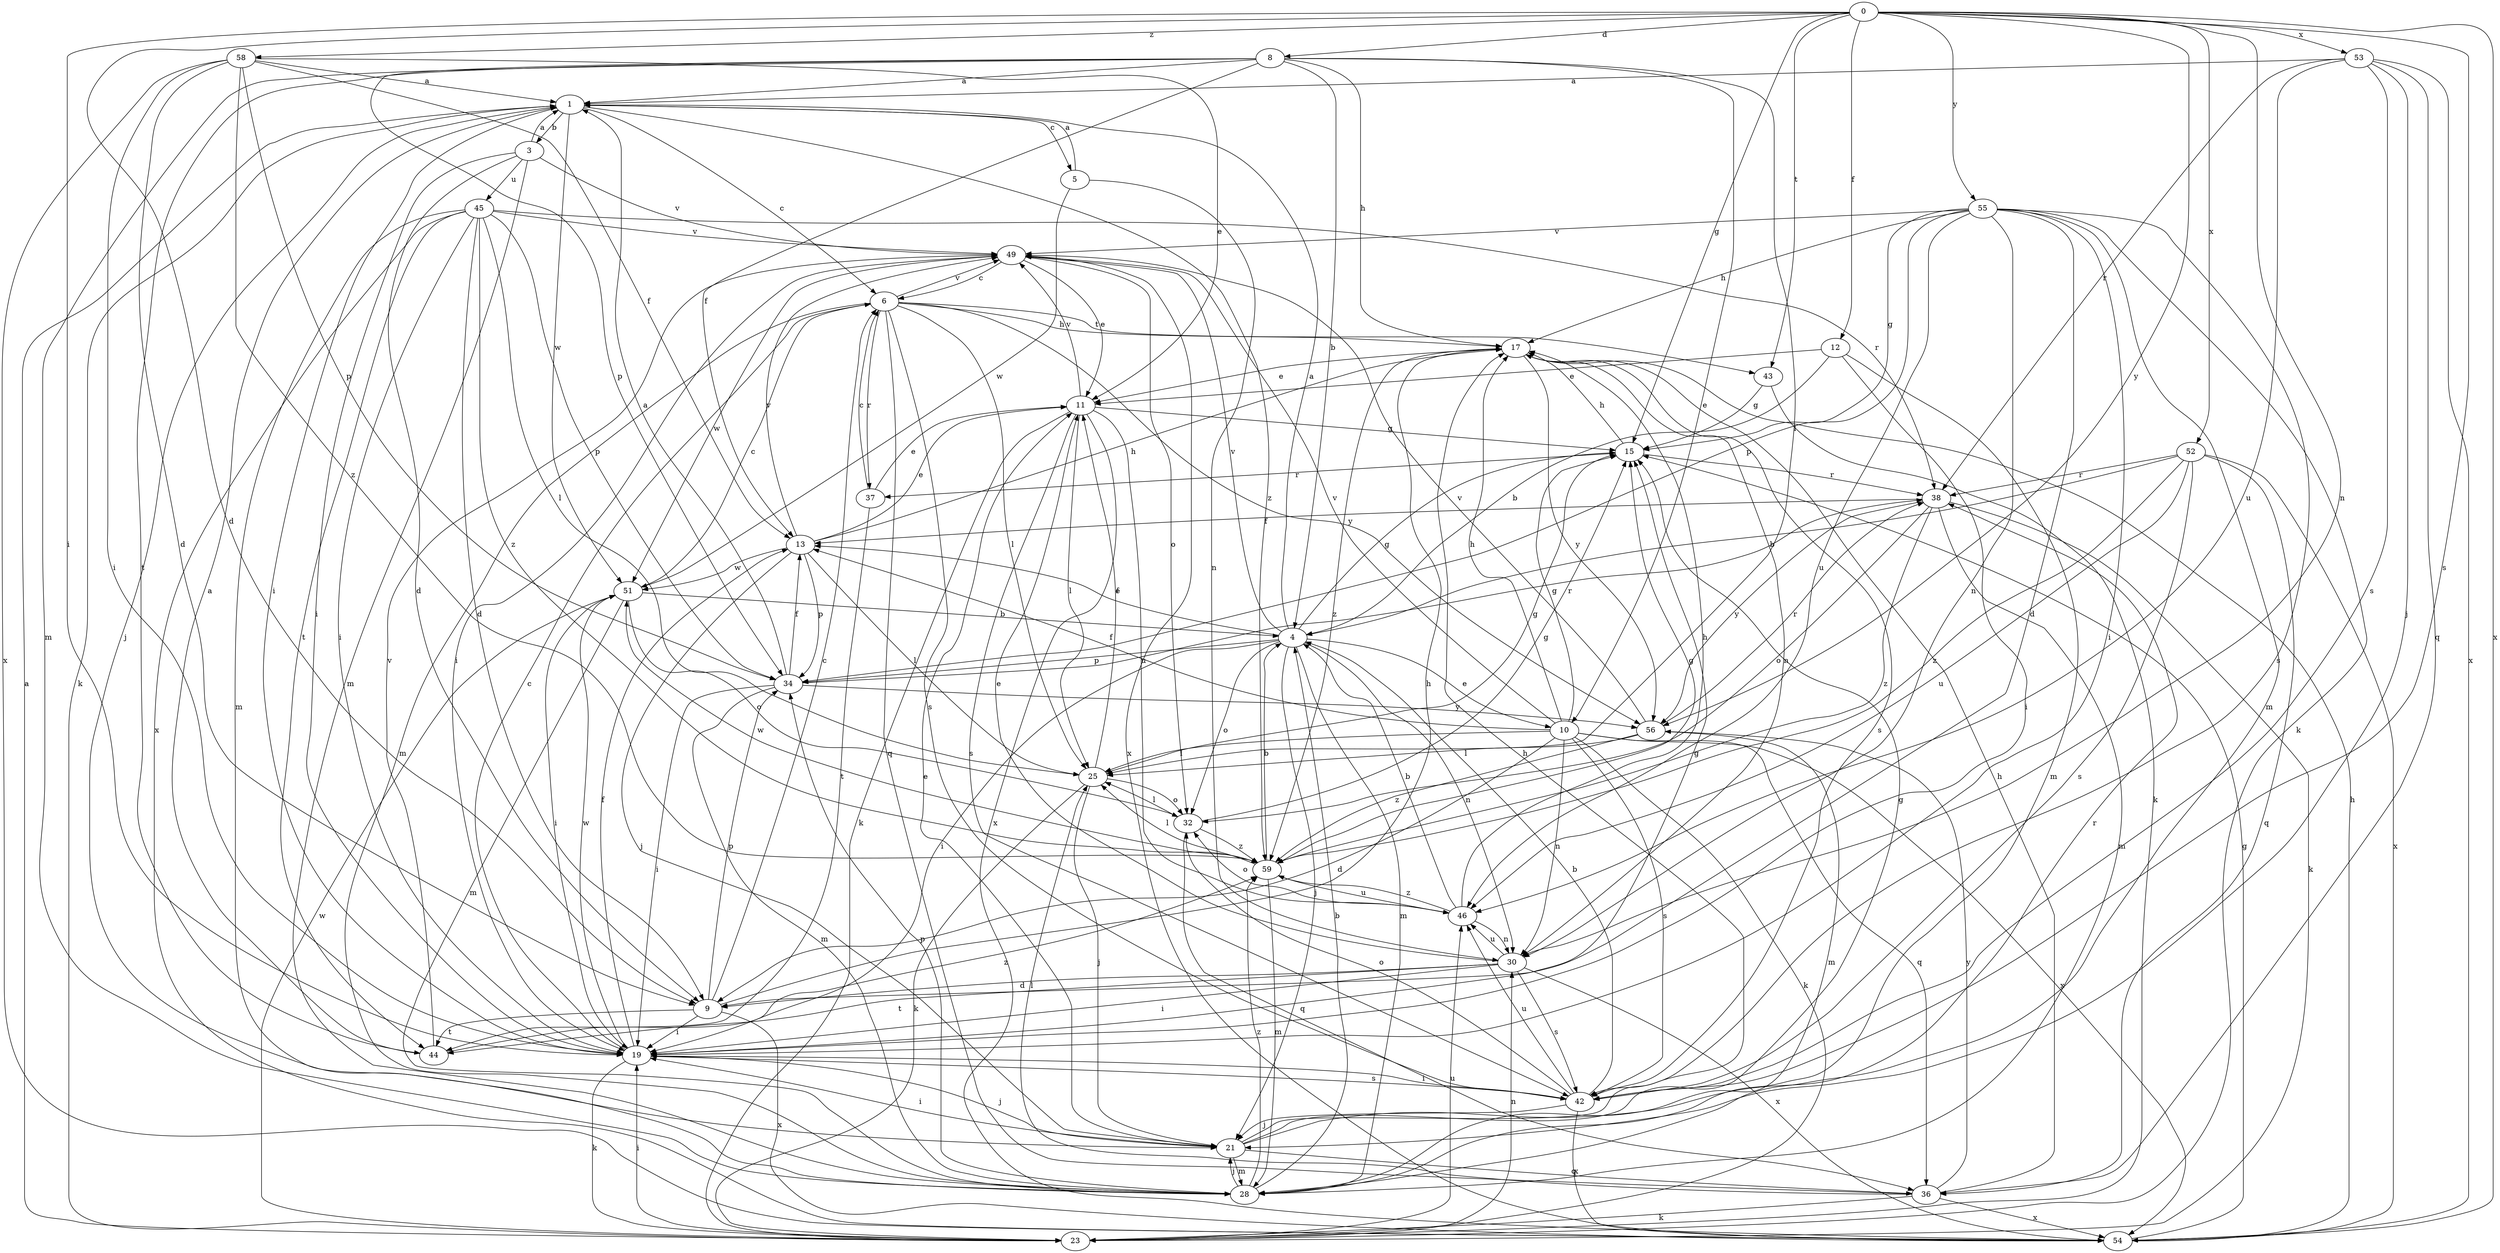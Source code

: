 strict digraph  {
0;
1;
3;
4;
5;
6;
8;
9;
10;
11;
12;
13;
15;
17;
19;
21;
23;
25;
28;
30;
32;
34;
36;
37;
38;
42;
43;
44;
45;
46;
49;
51;
52;
53;
54;
55;
56;
58;
59;
0 -> 8  [label=d];
0 -> 9  [label=d];
0 -> 12  [label=f];
0 -> 15  [label=g];
0 -> 19  [label=i];
0 -> 30  [label=n];
0 -> 42  [label=s];
0 -> 43  [label=t];
0 -> 52  [label=x];
0 -> 53  [label=x];
0 -> 54  [label=x];
0 -> 55  [label=y];
0 -> 56  [label=y];
0 -> 58  [label=z];
1 -> 3  [label=b];
1 -> 5  [label=c];
1 -> 6  [label=c];
1 -> 19  [label=i];
1 -> 21  [label=j];
1 -> 23  [label=k];
1 -> 51  [label=w];
1 -> 59  [label=z];
3 -> 1  [label=a];
3 -> 9  [label=d];
3 -> 19  [label=i];
3 -> 28  [label=m];
3 -> 45  [label=u];
3 -> 49  [label=v];
4 -> 1  [label=a];
4 -> 10  [label=e];
4 -> 13  [label=f];
4 -> 15  [label=g];
4 -> 19  [label=i];
4 -> 21  [label=j];
4 -> 28  [label=m];
4 -> 30  [label=n];
4 -> 32  [label=o];
4 -> 34  [label=p];
4 -> 49  [label=v];
5 -> 1  [label=a];
5 -> 30  [label=n];
5 -> 51  [label=w];
6 -> 17  [label=h];
6 -> 25  [label=l];
6 -> 28  [label=m];
6 -> 36  [label=q];
6 -> 37  [label=r];
6 -> 42  [label=s];
6 -> 43  [label=t];
6 -> 49  [label=v];
6 -> 56  [label=y];
8 -> 1  [label=a];
8 -> 4  [label=b];
8 -> 10  [label=e];
8 -> 13  [label=f];
8 -> 17  [label=h];
8 -> 25  [label=l];
8 -> 28  [label=m];
8 -> 34  [label=p];
8 -> 44  [label=t];
9 -> 6  [label=c];
9 -> 17  [label=h];
9 -> 19  [label=i];
9 -> 34  [label=p];
9 -> 44  [label=t];
9 -> 54  [label=x];
10 -> 9  [label=d];
10 -> 13  [label=f];
10 -> 15  [label=g];
10 -> 17  [label=h];
10 -> 23  [label=k];
10 -> 25  [label=l];
10 -> 30  [label=n];
10 -> 36  [label=q];
10 -> 42  [label=s];
10 -> 49  [label=v];
10 -> 54  [label=x];
11 -> 15  [label=g];
11 -> 23  [label=k];
11 -> 25  [label=l];
11 -> 42  [label=s];
11 -> 46  [label=u];
11 -> 49  [label=v];
11 -> 54  [label=x];
12 -> 4  [label=b];
12 -> 11  [label=e];
12 -> 19  [label=i];
12 -> 28  [label=m];
13 -> 11  [label=e];
13 -> 17  [label=h];
13 -> 21  [label=j];
13 -> 25  [label=l];
13 -> 34  [label=p];
13 -> 49  [label=v];
13 -> 51  [label=w];
15 -> 17  [label=h];
15 -> 37  [label=r];
15 -> 38  [label=r];
17 -> 11  [label=e];
17 -> 30  [label=n];
17 -> 42  [label=s];
17 -> 56  [label=y];
17 -> 59  [label=z];
19 -> 6  [label=c];
19 -> 13  [label=f];
19 -> 15  [label=g];
19 -> 21  [label=j];
19 -> 23  [label=k];
19 -> 42  [label=s];
19 -> 51  [label=w];
21 -> 11  [label=e];
21 -> 15  [label=g];
21 -> 17  [label=h];
21 -> 19  [label=i];
21 -> 28  [label=m];
21 -> 36  [label=q];
21 -> 38  [label=r];
23 -> 1  [label=a];
23 -> 19  [label=i];
23 -> 30  [label=n];
23 -> 46  [label=u];
23 -> 51  [label=w];
25 -> 11  [label=e];
25 -> 15  [label=g];
25 -> 21  [label=j];
25 -> 23  [label=k];
25 -> 32  [label=o];
28 -> 4  [label=b];
28 -> 21  [label=j];
28 -> 34  [label=p];
28 -> 59  [label=z];
30 -> 9  [label=d];
30 -> 11  [label=e];
30 -> 19  [label=i];
30 -> 42  [label=s];
30 -> 44  [label=t];
30 -> 46  [label=u];
30 -> 54  [label=x];
32 -> 15  [label=g];
32 -> 25  [label=l];
32 -> 36  [label=q];
32 -> 59  [label=z];
34 -> 1  [label=a];
34 -> 13  [label=f];
34 -> 19  [label=i];
34 -> 28  [label=m];
34 -> 38  [label=r];
34 -> 56  [label=y];
36 -> 17  [label=h];
36 -> 23  [label=k];
36 -> 25  [label=l];
36 -> 54  [label=x];
36 -> 56  [label=y];
37 -> 6  [label=c];
37 -> 11  [label=e];
37 -> 44  [label=t];
38 -> 13  [label=f];
38 -> 23  [label=k];
38 -> 28  [label=m];
38 -> 32  [label=o];
38 -> 56  [label=y];
38 -> 59  [label=z];
42 -> 4  [label=b];
42 -> 19  [label=i];
42 -> 21  [label=j];
42 -> 32  [label=o];
42 -> 46  [label=u];
42 -> 54  [label=x];
43 -> 15  [label=g];
43 -> 23  [label=k];
44 -> 1  [label=a];
44 -> 49  [label=v];
44 -> 59  [label=z];
45 -> 9  [label=d];
45 -> 19  [label=i];
45 -> 25  [label=l];
45 -> 28  [label=m];
45 -> 34  [label=p];
45 -> 38  [label=r];
45 -> 44  [label=t];
45 -> 49  [label=v];
45 -> 54  [label=x];
45 -> 59  [label=z];
46 -> 4  [label=b];
46 -> 17  [label=h];
46 -> 30  [label=n];
46 -> 32  [label=o];
46 -> 59  [label=z];
49 -> 6  [label=c];
49 -> 11  [label=e];
49 -> 19  [label=i];
49 -> 32  [label=o];
49 -> 51  [label=w];
49 -> 54  [label=x];
51 -> 4  [label=b];
51 -> 6  [label=c];
51 -> 19  [label=i];
51 -> 28  [label=m];
51 -> 32  [label=o];
52 -> 4  [label=b];
52 -> 36  [label=q];
52 -> 38  [label=r];
52 -> 42  [label=s];
52 -> 46  [label=u];
52 -> 54  [label=x];
52 -> 59  [label=z];
53 -> 1  [label=a];
53 -> 21  [label=j];
53 -> 36  [label=q];
53 -> 38  [label=r];
53 -> 42  [label=s];
53 -> 46  [label=u];
53 -> 54  [label=x];
54 -> 15  [label=g];
54 -> 17  [label=h];
55 -> 9  [label=d];
55 -> 15  [label=g];
55 -> 17  [label=h];
55 -> 19  [label=i];
55 -> 23  [label=k];
55 -> 28  [label=m];
55 -> 30  [label=n];
55 -> 34  [label=p];
55 -> 42  [label=s];
55 -> 46  [label=u];
55 -> 49  [label=v];
56 -> 25  [label=l];
56 -> 28  [label=m];
56 -> 38  [label=r];
56 -> 49  [label=v];
56 -> 59  [label=z];
58 -> 1  [label=a];
58 -> 9  [label=d];
58 -> 11  [label=e];
58 -> 13  [label=f];
58 -> 19  [label=i];
58 -> 34  [label=p];
58 -> 54  [label=x];
58 -> 59  [label=z];
59 -> 4  [label=b];
59 -> 15  [label=g];
59 -> 25  [label=l];
59 -> 28  [label=m];
59 -> 46  [label=u];
59 -> 51  [label=w];
}
